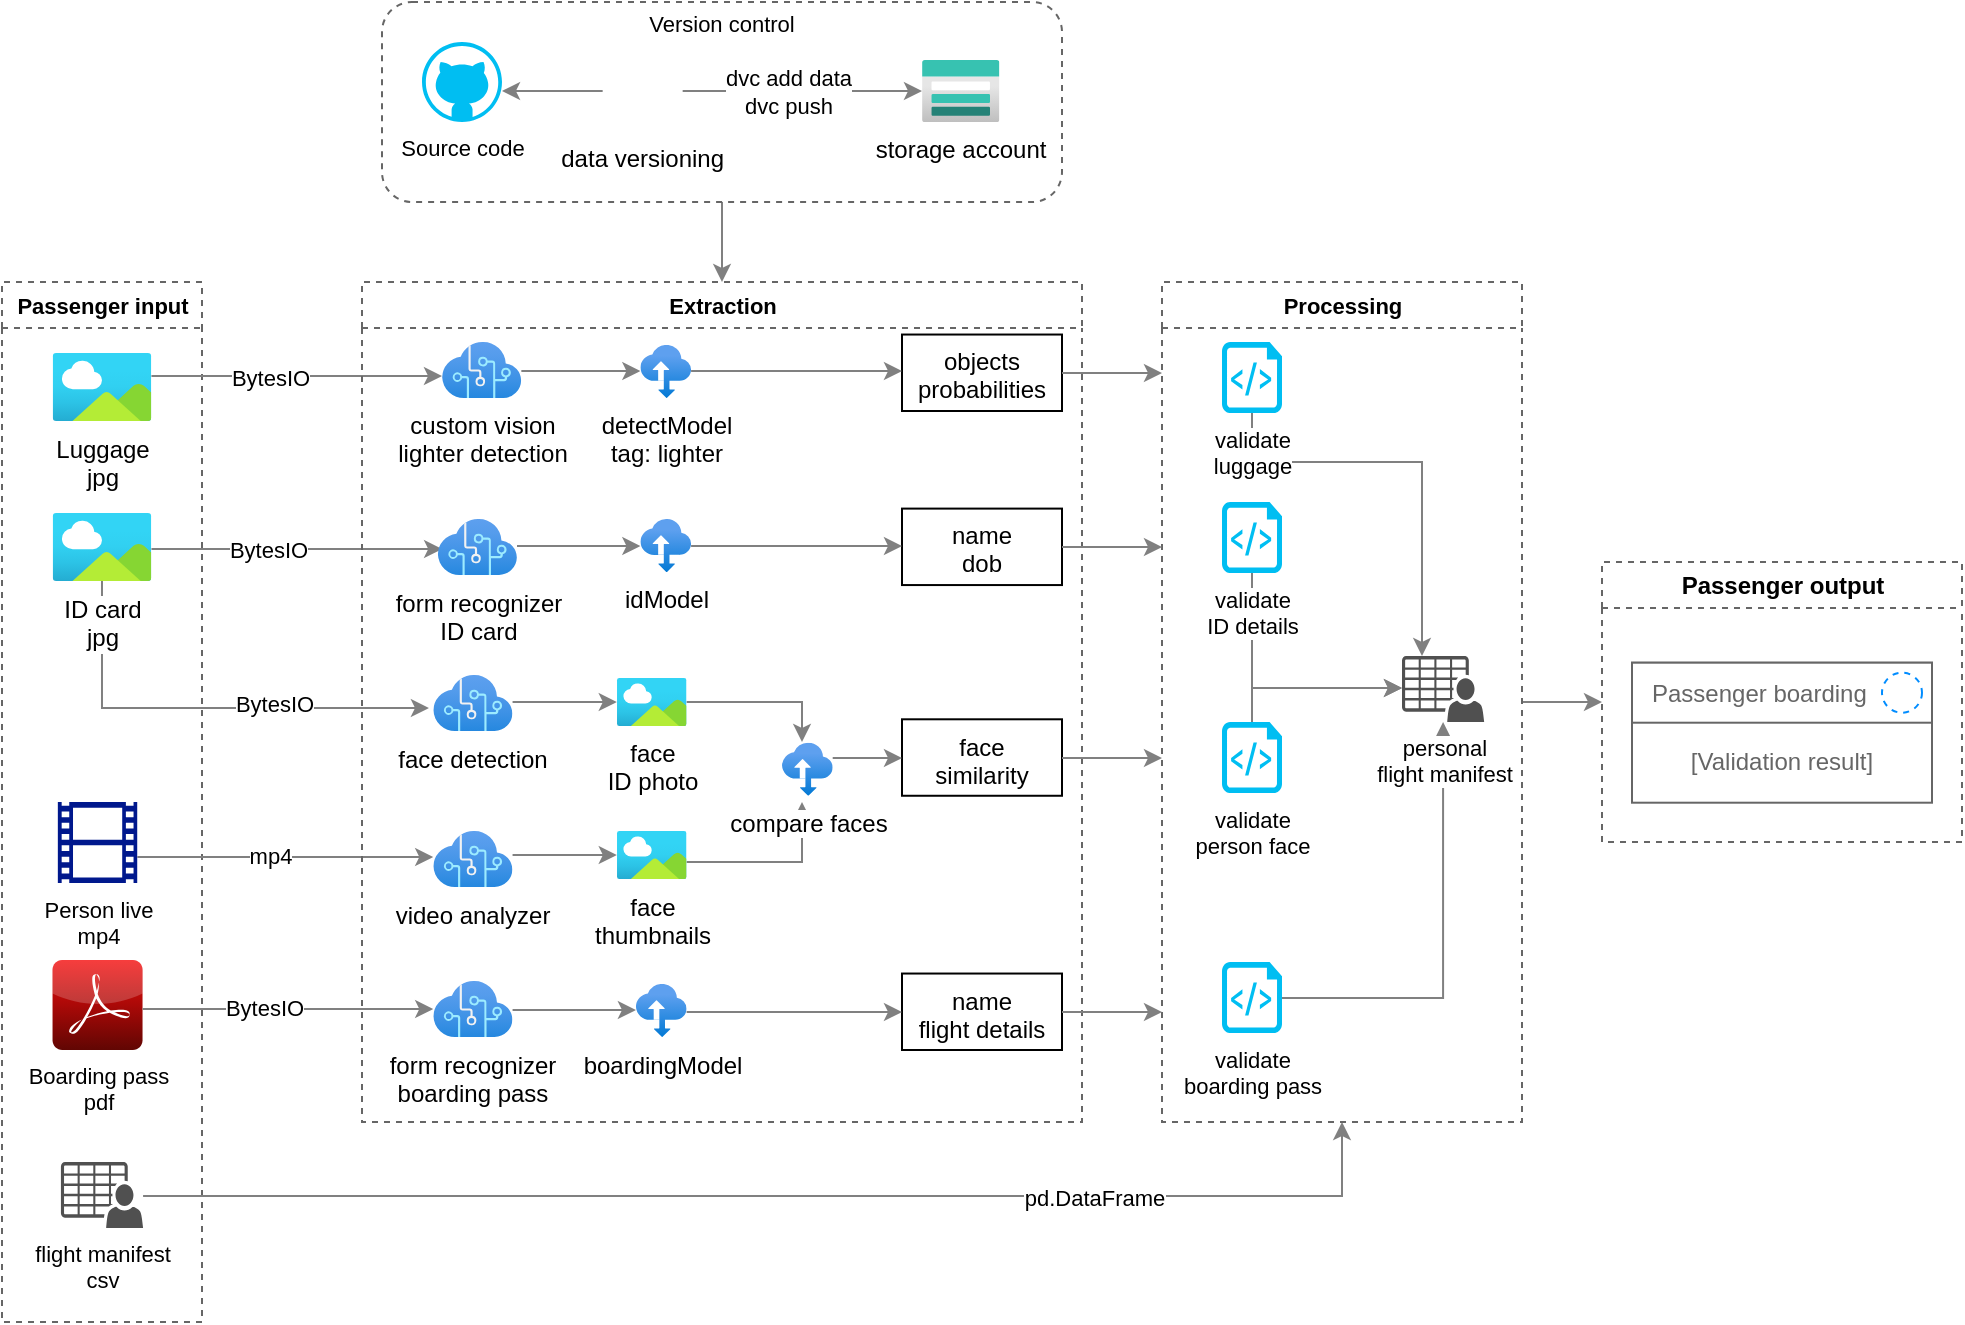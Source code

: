 <mxfile version="16.5.1" type="device"><diagram id="WI9T0HZ2pTsCkuznbFz-" name="Page-1"><mxGraphModel dx="1239" dy="828" grid="0" gridSize="10" guides="1" tooltips="1" connect="1" arrows="1" fold="1" page="1" pageScale="1" pageWidth="1169" pageHeight="827" math="0" shadow="0"><root><mxCell id="0"/><mxCell id="1" parent="0"/><mxCell id="Z3n-Z2J-Pgsgl2H3MpAP-73" style="edgeStyle=elbowEdgeStyle;shape=connector;rounded=0;orthogonalLoop=1;jettySize=auto;elbow=vertical;html=1;entryX=-0.054;entryY=0.591;entryDx=0;entryDy=0;entryPerimeter=0;labelBackgroundColor=default;fontFamily=Helvetica;fontSize=11;fontColor=default;endArrow=classic;strokeColor=#808080;" edge="1" parent="1" source="Z3n-Z2J-Pgsgl2H3MpAP-3" target="Z3n-Z2J-Pgsgl2H3MpAP-25"><mxGeometry relative="1" as="geometry"><Array as="points"><mxPoint x="180" y="393"/></Array></mxGeometry></mxCell><mxCell id="Z3n-Z2J-Pgsgl2H3MpAP-74" value="BytesIO" style="edgeLabel;html=1;align=center;verticalAlign=middle;resizable=0;points=[];fontSize=11;fontFamily=Helvetica;fontColor=default;" vertex="1" connectable="0" parent="Z3n-Z2J-Pgsgl2H3MpAP-73"><mxGeometry x="0.177" relative="1" as="geometry"><mxPoint x="16" y="-2" as="offset"/></mxGeometry></mxCell><mxCell id="Z3n-Z2J-Pgsgl2H3MpAP-16" value="Passenger input" style="swimlane;dashed=1;labelBackgroundColor=#FFFFFF;labelBorderColor=none;fontFamily=Helvetica;fontSize=11;fontColor=default;strokeColor=#666666;strokeWidth=1;fillColor=none;html=1;" vertex="1" parent="1"><mxGeometry x="20" y="180" width="100" height="520" as="geometry"><mxRectangle x="30" y="180" width="60" height="23" as="alternateBounds"/></mxGeometry></mxCell><mxCell id="Z3n-Z2J-Pgsgl2H3MpAP-9" value="Luggage&lt;br&gt;jpg" style="aspect=fixed;html=1;points=[];align=center;image;fontSize=12;image=img/lib/azure2/general/Image.svg;" vertex="1" parent="Z3n-Z2J-Pgsgl2H3MpAP-16"><mxGeometry x="25.27" y="35.5" width="49.45" height="34" as="geometry"/></mxCell><mxCell id="Z3n-Z2J-Pgsgl2H3MpAP-8" value="Boarding pass&lt;br&gt;pdf" style="dashed=0;outlineConnect=0;html=1;align=center;labelPosition=center;verticalLabelPosition=bottom;verticalAlign=top;shape=mxgraph.webicons.adobe_pdf;fillColor=#F40C0C;gradientColor=#610603;fontFamily=Helvetica;fontSize=11;fontColor=default;" vertex="1" parent="Z3n-Z2J-Pgsgl2H3MpAP-16"><mxGeometry x="25.27" y="339" width="45" height="45" as="geometry"/></mxCell><mxCell id="Z3n-Z2J-Pgsgl2H3MpAP-12" value="Person live&lt;br&gt;mp4" style="sketch=0;aspect=fixed;pointerEvents=1;shadow=0;dashed=0;html=1;strokeColor=none;labelPosition=center;verticalLabelPosition=bottom;verticalAlign=top;align=center;fillColor=#00188D;shape=mxgraph.mscae.general.video;fontFamily=Helvetica;fontSize=11;fontColor=default;" vertex="1" parent="Z3n-Z2J-Pgsgl2H3MpAP-16"><mxGeometry x="27.92" y="260" width="39.69" height="40.5" as="geometry"/></mxCell><mxCell id="Z3n-Z2J-Pgsgl2H3MpAP-3" value="&lt;span style=&quot;background-color: rgb(255 , 255 , 255)&quot;&gt;ID card&lt;br&gt;jpg&lt;/span&gt;" style="aspect=fixed;html=1;points=[];align=center;image;fontSize=12;image=img/lib/azure2/general/Image.svg;labelBorderColor=none;" vertex="1" parent="Z3n-Z2J-Pgsgl2H3MpAP-16"><mxGeometry x="25.27" y="115.5" width="49.45" height="34" as="geometry"/></mxCell><mxCell id="Z3n-Z2J-Pgsgl2H3MpAP-89" value="flight manifest&lt;br&gt;csv" style="sketch=0;pointerEvents=1;shadow=0;dashed=0;html=1;strokeColor=none;fillColor=#505050;labelPosition=center;verticalLabelPosition=bottom;verticalAlign=top;outlineConnect=0;align=center;shape=mxgraph.office.users.csv_file;labelBackgroundColor=#FFFFFF;labelBorderColor=none;fontFamily=Helvetica;fontSize=11;fontColor=default;" vertex="1" parent="Z3n-Z2J-Pgsgl2H3MpAP-16"><mxGeometry x="29.46" y="440" width="41.08" height="33" as="geometry"/></mxCell><mxCell id="Z3n-Z2J-Pgsgl2H3MpAP-45" style="edgeStyle=elbowEdgeStyle;shape=connector;rounded=0;orthogonalLoop=1;jettySize=auto;elbow=vertical;html=1;labelBackgroundColor=default;fontFamily=Helvetica;fontSize=11;fontColor=default;endArrow=classic;strokeColor=#808080;" edge="1" parent="1" source="Z3n-Z2J-Pgsgl2H3MpAP-9" target="Z3n-Z2J-Pgsgl2H3MpAP-21"><mxGeometry relative="1" as="geometry"/></mxCell><mxCell id="Z3n-Z2J-Pgsgl2H3MpAP-48" value="BytesIO" style="edgeLabel;html=1;align=center;verticalAlign=middle;resizable=0;points=[];fontSize=11;fontFamily=Helvetica;fontColor=default;" vertex="1" connectable="0" parent="Z3n-Z2J-Pgsgl2H3MpAP-45"><mxGeometry x="-0.178" y="-1" relative="1" as="geometry"><mxPoint as="offset"/></mxGeometry></mxCell><mxCell id="Z3n-Z2J-Pgsgl2H3MpAP-49" style="edgeStyle=elbowEdgeStyle;shape=connector;rounded=0;orthogonalLoop=1;jettySize=auto;elbow=vertical;html=1;entryX=0.056;entryY=0.539;entryDx=0;entryDy=0;entryPerimeter=0;labelBackgroundColor=default;fontFamily=Helvetica;fontSize=11;fontColor=default;endArrow=classic;strokeColor=#808080;" edge="1" parent="1" source="Z3n-Z2J-Pgsgl2H3MpAP-3" target="Z3n-Z2J-Pgsgl2H3MpAP-36"><mxGeometry relative="1" as="geometry"/></mxCell><mxCell id="Z3n-Z2J-Pgsgl2H3MpAP-50" value="BytesIO" style="edgeLabel;html=1;align=center;verticalAlign=middle;resizable=0;points=[];fontSize=11;fontFamily=Helvetica;fontColor=default;" vertex="1" connectable="0" parent="Z3n-Z2J-Pgsgl2H3MpAP-49"><mxGeometry x="-0.2" relative="1" as="geometry"><mxPoint as="offset"/></mxGeometry></mxCell><mxCell id="Z3n-Z2J-Pgsgl2H3MpAP-51" style="edgeStyle=elbowEdgeStyle;shape=connector;rounded=0;orthogonalLoop=1;jettySize=auto;elbow=vertical;html=1;labelBackgroundColor=default;fontFamily=Helvetica;fontSize=11;fontColor=default;endArrow=classic;strokeColor=#808080;" edge="1" parent="1" source="Z3n-Z2J-Pgsgl2H3MpAP-8" target="Z3n-Z2J-Pgsgl2H3MpAP-35"><mxGeometry relative="1" as="geometry"/></mxCell><mxCell id="Z3n-Z2J-Pgsgl2H3MpAP-52" value="BytesIO" style="edgeLabel;html=1;align=center;verticalAlign=middle;resizable=0;points=[];fontSize=11;fontFamily=Helvetica;fontColor=default;" vertex="1" connectable="0" parent="Z3n-Z2J-Pgsgl2H3MpAP-51"><mxGeometry x="-0.166" y="1" relative="1" as="geometry"><mxPoint as="offset"/></mxGeometry></mxCell><mxCell id="Z3n-Z2J-Pgsgl2H3MpAP-53" style="edgeStyle=elbowEdgeStyle;shape=connector;rounded=0;orthogonalLoop=1;jettySize=auto;elbow=vertical;html=1;labelBackgroundColor=default;fontFamily=Helvetica;fontSize=11;fontColor=default;endArrow=classic;strokeColor=#808080;" edge="1" parent="1" source="Z3n-Z2J-Pgsgl2H3MpAP-12" target="Z3n-Z2J-Pgsgl2H3MpAP-24"><mxGeometry relative="1" as="geometry"/></mxCell><mxCell id="Z3n-Z2J-Pgsgl2H3MpAP-58" value="mp4" style="edgeLabel;html=1;align=center;verticalAlign=middle;resizable=0;points=[];fontSize=11;fontFamily=Helvetica;fontColor=default;" vertex="1" connectable="0" parent="Z3n-Z2J-Pgsgl2H3MpAP-53"><mxGeometry x="0.121" y="4" relative="1" as="geometry"><mxPoint x="-17" y="3" as="offset"/></mxGeometry></mxCell><mxCell id="Z3n-Z2J-Pgsgl2H3MpAP-100" style="edgeStyle=elbowEdgeStyle;shape=connector;rounded=0;orthogonalLoop=1;jettySize=auto;elbow=vertical;html=1;entryX=0.5;entryY=0;entryDx=0;entryDy=0;labelBackgroundColor=default;fontFamily=Helvetica;fontSize=11;fontColor=default;endArrow=classic;startSize=23;strokeColor=#808080;" edge="1" parent="1" source="Z3n-Z2J-Pgsgl2H3MpAP-75" target="Z3n-Z2J-Pgsgl2H3MpAP-98"><mxGeometry relative="1" as="geometry"/></mxCell><mxCell id="Z3n-Z2J-Pgsgl2H3MpAP-102" value="" style="group" vertex="1" connectable="0" parent="1"><mxGeometry x="210" y="40" width="340" height="100" as="geometry"/></mxCell><mxCell id="Z3n-Z2J-Pgsgl2H3MpAP-17" value="data versioning" style="shape=image;verticalLabelPosition=bottom;labelBackgroundColor=default;verticalAlign=top;aspect=fixed;imageAspect=0;image=https://icons-for-free.com/iconfiles/png/512/vscode+icons+type+dvc-1324451283933302923.png;" vertex="1" parent="Z3n-Z2J-Pgsgl2H3MpAP-102"><mxGeometry x="110.33" y="24.5" width="40" height="40" as="geometry"/></mxCell><mxCell id="Z3n-Z2J-Pgsgl2H3MpAP-18" value="storage account" style="aspect=fixed;html=1;points=[];align=center;image;fontSize=12;image=img/lib/azure2/storage/Storage_Accounts.svg;fontFamily=Helvetica;fontColor=default;" vertex="1" parent="Z3n-Z2J-Pgsgl2H3MpAP-102"><mxGeometry x="270" y="29" width="38.75" height="31" as="geometry"/></mxCell><mxCell id="Z3n-Z2J-Pgsgl2H3MpAP-20" style="edgeStyle=elbowEdgeStyle;shape=connector;rounded=0;orthogonalLoop=1;jettySize=auto;elbow=vertical;html=1;labelBackgroundColor=default;fontFamily=Helvetica;fontSize=11;fontColor=default;endArrow=classic;strokeColor=#808080;" edge="1" parent="Z3n-Z2J-Pgsgl2H3MpAP-102" source="Z3n-Z2J-Pgsgl2H3MpAP-17" target="Z3n-Z2J-Pgsgl2H3MpAP-18"><mxGeometry relative="1" as="geometry"/></mxCell><mxCell id="Z3n-Z2J-Pgsgl2H3MpAP-39" value="dvc add data&lt;br&gt;dvc push" style="edgeLabel;html=1;align=center;verticalAlign=middle;resizable=0;points=[];fontSize=11;fontFamily=Helvetica;fontColor=default;" vertex="1" connectable="0" parent="Z3n-Z2J-Pgsgl2H3MpAP-20"><mxGeometry x="-0.12" relative="1" as="geometry"><mxPoint as="offset"/></mxGeometry></mxCell><mxCell id="Z3n-Z2J-Pgsgl2H3MpAP-43" style="edgeStyle=elbowEdgeStyle;shape=connector;rounded=0;orthogonalLoop=1;jettySize=auto;elbow=vertical;html=1;labelBackgroundColor=default;fontFamily=Helvetica;fontSize=11;fontColor=default;endArrow=classic;strokeColor=#808080;" edge="1" parent="Z3n-Z2J-Pgsgl2H3MpAP-102" source="Z3n-Z2J-Pgsgl2H3MpAP-17" target="Z3n-Z2J-Pgsgl2H3MpAP-40"><mxGeometry relative="1" as="geometry"><Array as="points"><mxPoint x="130" y="40"/></Array></mxGeometry></mxCell><mxCell id="Z3n-Z2J-Pgsgl2H3MpAP-40" value="Source code" style="verticalLabelPosition=bottom;html=1;verticalAlign=top;align=center;strokeColor=none;fillColor=#00BEF2;shape=mxgraph.azure.github_code;pointerEvents=1;fontFamily=Helvetica;fontSize=11;fontColor=default;labelBackgroundColor=default;" vertex="1" parent="Z3n-Z2J-Pgsgl2H3MpAP-102"><mxGeometry x="20" y="20" width="40" height="40" as="geometry"/></mxCell><mxCell id="Z3n-Z2J-Pgsgl2H3MpAP-75" value="Version control" style="rounded=1;whiteSpace=wrap;html=1;labelBackgroundColor=#FFFFFF;labelBorderColor=none;fontFamily=Helvetica;fontSize=11;fontColor=default;strokeColor=#666666;fillColor=none;strokeWidth=1;dashed=1;verticalAlign=top;spacing=0;spacingTop=0;" vertex="1" parent="Z3n-Z2J-Pgsgl2H3MpAP-102"><mxGeometry width="340" height="100" as="geometry"/></mxCell><mxCell id="Z3n-Z2J-Pgsgl2H3MpAP-104" value="" style="group" vertex="1" connectable="0" parent="1"><mxGeometry x="200" y="180" width="360" height="420" as="geometry"/></mxCell><mxCell id="Z3n-Z2J-Pgsgl2H3MpAP-98" value="Extraction" style="swimlane;dashed=1;labelBackgroundColor=#FFFFFF;labelBorderColor=none;fontFamily=Helvetica;fontSize=11;fontColor=default;startSize=23;strokeColor=#666666;strokeWidth=1;fillColor=none;html=1;container=0;" vertex="1" parent="Z3n-Z2J-Pgsgl2H3MpAP-104"><mxGeometry width="360" height="420" as="geometry"><mxRectangle x="180" y="180" width="130" height="23" as="alternateBounds"/></mxGeometry></mxCell><mxCell id="Z3n-Z2J-Pgsgl2H3MpAP-91" value="" style="group;collapsible=0;" vertex="1" connectable="0" parent="Z3n-Z2J-Pgsgl2H3MpAP-104"><mxGeometry width="270" height="420" as="geometry"><mxRectangle x="200" y="180" width="50" height="44" as="alternateBounds"/></mxGeometry></mxCell><mxCell id="Z3n-Z2J-Pgsgl2H3MpAP-21" value="custom vision&lt;br&gt;lighter detection" style="aspect=fixed;html=1;points=[];align=center;image;fontSize=12;image=img/lib/azure2/ai_machine_learning/Cognitive_Services.svg;fontFamily=Helvetica;fontColor=default;" vertex="1" parent="Z3n-Z2J-Pgsgl2H3MpAP-91"><mxGeometry x="40" y="30" width="39.67" height="28" as="geometry"/></mxCell><mxCell id="Z3n-Z2J-Pgsgl2H3MpAP-24" value="video analyzer" style="aspect=fixed;html=1;points=[];align=center;image;fontSize=12;image=img/lib/azure2/ai_machine_learning/Cognitive_Services.svg;fontFamily=Helvetica;fontColor=default;" vertex="1" parent="Z3n-Z2J-Pgsgl2H3MpAP-91"><mxGeometry x="35.61" y="274.5" width="39.67" height="28" as="geometry"/></mxCell><mxCell id="Z3n-Z2J-Pgsgl2H3MpAP-25" value="face detection" style="aspect=fixed;html=1;points=[];align=center;image;fontSize=12;image=img/lib/azure2/ai_machine_learning/Cognitive_Services.svg;fontFamily=Helvetica;fontColor=default;" vertex="1" parent="Z3n-Z2J-Pgsgl2H3MpAP-91"><mxGeometry x="35.61" y="196.5" width="39.67" height="28" as="geometry"/></mxCell><mxCell id="Z3n-Z2J-Pgsgl2H3MpAP-35" value="form recognizer&lt;br&gt;boarding pass" style="aspect=fixed;html=1;points=[];align=center;image;fontSize=12;image=img/lib/azure2/ai_machine_learning/Cognitive_Services.svg;fontFamily=Helvetica;fontColor=default;" vertex="1" parent="Z3n-Z2J-Pgsgl2H3MpAP-91"><mxGeometry x="35.61" y="349.5" width="39.67" height="28" as="geometry"/></mxCell><mxCell id="Z3n-Z2J-Pgsgl2H3MpAP-36" value="form recognizer&lt;br&gt;ID card" style="aspect=fixed;html=1;points=[];align=center;image;fontSize=12;image=img/lib/azure2/ai_machine_learning/Cognitive_Services.svg;fontFamily=Helvetica;fontColor=default;" vertex="1" parent="Z3n-Z2J-Pgsgl2H3MpAP-91"><mxGeometry x="37.84" y="118.5" width="39.67" height="28" as="geometry"/></mxCell><mxCell id="Z3n-Z2J-Pgsgl2H3MpAP-87" style="edgeStyle=elbowEdgeStyle;shape=connector;rounded=0;orthogonalLoop=1;jettySize=auto;elbow=vertical;html=1;labelBackgroundColor=default;fontFamily=Helvetica;fontSize=11;fontColor=default;endArrow=classic;strokeColor=#808080;" edge="1" parent="Z3n-Z2J-Pgsgl2H3MpAP-91" source="Z3n-Z2J-Pgsgl2H3MpAP-55"><mxGeometry relative="1" as="geometry"><mxPoint x="220" y="260.0" as="targetPoint"/><Array as="points"><mxPoint x="210" y="290"/></Array></mxGeometry></mxCell><mxCell id="Z3n-Z2J-Pgsgl2H3MpAP-55" value="face&lt;br&gt;thumbnails" style="aspect=fixed;html=1;points=[];align=center;image;fontSize=12;image=img/lib/azure2/general/Image.svg;" vertex="1" parent="Z3n-Z2J-Pgsgl2H3MpAP-91"><mxGeometry x="127.4" y="274.5" width="34.91" height="24" as="geometry"/></mxCell><mxCell id="Z3n-Z2J-Pgsgl2H3MpAP-56" style="edgeStyle=elbowEdgeStyle;shape=connector;rounded=0;orthogonalLoop=1;jettySize=auto;elbow=vertical;html=1;labelBackgroundColor=default;fontFamily=Helvetica;fontSize=11;fontColor=default;endArrow=classic;strokeColor=#808080;" edge="1" parent="Z3n-Z2J-Pgsgl2H3MpAP-91" source="Z3n-Z2J-Pgsgl2H3MpAP-24" target="Z3n-Z2J-Pgsgl2H3MpAP-55"><mxGeometry relative="1" as="geometry"/></mxCell><mxCell id="Z3n-Z2J-Pgsgl2H3MpAP-57" value="detectModel&lt;br&gt;tag: lighter" style="aspect=fixed;html=1;points=[];align=center;image;fontSize=12;image=img/lib/azure2/storage/Import_Export_Jobs.svg;labelBackgroundColor=default;fontFamily=Helvetica;fontColor=default;" vertex="1" parent="Z3n-Z2J-Pgsgl2H3MpAP-91"><mxGeometry x="139.19" y="31.47" width="25.35" height="26.53" as="geometry"/></mxCell><mxCell id="Z3n-Z2J-Pgsgl2H3MpAP-62" style="edgeStyle=elbowEdgeStyle;shape=connector;rounded=0;orthogonalLoop=1;jettySize=auto;elbow=vertical;html=1;labelBackgroundColor=default;fontFamily=Helvetica;fontSize=11;fontColor=default;endArrow=classic;strokeColor=#808080;" edge="1" parent="Z3n-Z2J-Pgsgl2H3MpAP-91" source="Z3n-Z2J-Pgsgl2H3MpAP-21" target="Z3n-Z2J-Pgsgl2H3MpAP-57"><mxGeometry relative="1" as="geometry"/></mxCell><mxCell id="Z3n-Z2J-Pgsgl2H3MpAP-59" value="idModel" style="aspect=fixed;html=1;points=[];align=center;image;fontSize=12;image=img/lib/azure2/storage/Import_Export_Jobs.svg;labelBackgroundColor=default;fontFamily=Helvetica;fontColor=default;" vertex="1" parent="Z3n-Z2J-Pgsgl2H3MpAP-91"><mxGeometry x="139.19" y="118.5" width="25.35" height="26.53" as="geometry"/></mxCell><mxCell id="Z3n-Z2J-Pgsgl2H3MpAP-61" style="edgeStyle=elbowEdgeStyle;shape=connector;rounded=0;orthogonalLoop=1;jettySize=auto;elbow=vertical;html=1;labelBackgroundColor=default;fontFamily=Helvetica;fontSize=11;fontColor=default;endArrow=classic;strokeColor=#808080;" edge="1" parent="Z3n-Z2J-Pgsgl2H3MpAP-91" source="Z3n-Z2J-Pgsgl2H3MpAP-36" target="Z3n-Z2J-Pgsgl2H3MpAP-59"><mxGeometry relative="1" as="geometry"/></mxCell><mxCell id="Z3n-Z2J-Pgsgl2H3MpAP-60" value="boardingModel" style="aspect=fixed;html=1;points=[];align=center;image;fontSize=12;image=img/lib/azure2/storage/Import_Export_Jobs.svg;labelBackgroundColor=default;fontFamily=Helvetica;fontColor=default;" vertex="1" parent="Z3n-Z2J-Pgsgl2H3MpAP-91"><mxGeometry x="136.96" y="350.97" width="25.35" height="26.53" as="geometry"/></mxCell><mxCell id="Z3n-Z2J-Pgsgl2H3MpAP-63" value="" style="edgeStyle=elbowEdgeStyle;shape=connector;rounded=0;orthogonalLoop=1;jettySize=auto;elbow=vertical;html=1;labelBackgroundColor=default;fontFamily=Helvetica;fontSize=11;fontColor=default;endArrow=classic;strokeColor=#808080;" edge="1" parent="Z3n-Z2J-Pgsgl2H3MpAP-91" source="Z3n-Z2J-Pgsgl2H3MpAP-35" target="Z3n-Z2J-Pgsgl2H3MpAP-60"><mxGeometry relative="1" as="geometry"/></mxCell><mxCell id="Z3n-Z2J-Pgsgl2H3MpAP-86" style="edgeStyle=elbowEdgeStyle;shape=connector;rounded=0;orthogonalLoop=1;jettySize=auto;elbow=vertical;html=1;labelBackgroundColor=default;fontFamily=Helvetica;fontSize=11;fontColor=default;endArrow=classic;strokeColor=#808080;" edge="1" parent="Z3n-Z2J-Pgsgl2H3MpAP-91" source="Z3n-Z2J-Pgsgl2H3MpAP-76"><mxGeometry relative="1" as="geometry"><mxPoint x="220" y="230" as="targetPoint"/><Array as="points"><mxPoint x="210" y="210"/></Array></mxGeometry></mxCell><mxCell id="Z3n-Z2J-Pgsgl2H3MpAP-76" value="face&lt;br&gt;ID photo" style="aspect=fixed;html=1;points=[];align=center;image;fontSize=12;image=img/lib/azure2/general/Image.svg;" vertex="1" parent="Z3n-Z2J-Pgsgl2H3MpAP-91"><mxGeometry x="127.4" y="198" width="34.91" height="24" as="geometry"/></mxCell><mxCell id="Z3n-Z2J-Pgsgl2H3MpAP-77" style="edgeStyle=elbowEdgeStyle;shape=connector;rounded=0;orthogonalLoop=1;jettySize=auto;elbow=vertical;html=1;labelBackgroundColor=default;fontFamily=Helvetica;fontSize=11;fontColor=default;endArrow=classic;strokeColor=#808080;" edge="1" parent="Z3n-Z2J-Pgsgl2H3MpAP-91" source="Z3n-Z2J-Pgsgl2H3MpAP-25" target="Z3n-Z2J-Pgsgl2H3MpAP-76"><mxGeometry relative="1" as="geometry"/></mxCell><mxCell id="Z3n-Z2J-Pgsgl2H3MpAP-78" value="compare faces" style="aspect=fixed;html=1;points=[];align=center;image;fontSize=12;image=img/lib/azure2/storage/Import_Export_Jobs.svg;labelBackgroundColor=default;fontFamily=Helvetica;fontColor=default;" vertex="1" parent="Z3n-Z2J-Pgsgl2H3MpAP-91"><mxGeometry x="210.0" y="230.35" width="25.35" height="26.53" as="geometry"/></mxCell><mxCell id="Z3n-Z2J-Pgsgl2H3MpAP-67" value="name&lt;br&gt;flight details" style="whiteSpace=wrap;html=1;verticalAlign=top;labelBackgroundColor=default;" vertex="1" parent="Z3n-Z2J-Pgsgl2H3MpAP-104"><mxGeometry x="270" y="345.77" width="80" height="38.23" as="geometry"/></mxCell><mxCell id="Z3n-Z2J-Pgsgl2H3MpAP-81" value="face&lt;br&gt;similarity" style="whiteSpace=wrap;html=1;verticalAlign=top;labelBackgroundColor=default;" vertex="1" parent="Z3n-Z2J-Pgsgl2H3MpAP-104"><mxGeometry x="270" y="218.65" width="80" height="38.23" as="geometry"/></mxCell><mxCell id="Z3n-Z2J-Pgsgl2H3MpAP-65" value="name&lt;br&gt;dob" style="whiteSpace=wrap;html=1;verticalAlign=top;labelBackgroundColor=default;" vertex="1" parent="Z3n-Z2J-Pgsgl2H3MpAP-104"><mxGeometry x="270" y="113.3" width="80" height="38.23" as="geometry"/></mxCell><mxCell id="Z3n-Z2J-Pgsgl2H3MpAP-70" value="objects&lt;br&gt;probabilities" style="whiteSpace=wrap;html=1;verticalAlign=top;labelBackgroundColor=default;" vertex="1" parent="Z3n-Z2J-Pgsgl2H3MpAP-104"><mxGeometry x="270" y="26.27" width="80" height="38.23" as="geometry"/></mxCell><mxCell id="Z3n-Z2J-Pgsgl2H3MpAP-68" style="edgeStyle=elbowEdgeStyle;shape=connector;rounded=0;orthogonalLoop=1;jettySize=auto;elbow=vertical;html=1;entryX=0;entryY=0.5;entryDx=0;entryDy=0;labelBackgroundColor=default;fontFamily=Helvetica;fontSize=11;fontColor=default;endArrow=classic;strokeColor=#808080;" edge="1" parent="Z3n-Z2J-Pgsgl2H3MpAP-104" source="Z3n-Z2J-Pgsgl2H3MpAP-60" target="Z3n-Z2J-Pgsgl2H3MpAP-67"><mxGeometry relative="1" as="geometry"/></mxCell><mxCell id="Z3n-Z2J-Pgsgl2H3MpAP-88" style="edgeStyle=elbowEdgeStyle;shape=connector;rounded=0;orthogonalLoop=1;jettySize=auto;elbow=vertical;html=1;entryX=0;entryY=0.5;entryDx=0;entryDy=0;labelBackgroundColor=default;fontFamily=Helvetica;fontSize=11;fontColor=default;endArrow=classic;strokeColor=#808080;" edge="1" parent="Z3n-Z2J-Pgsgl2H3MpAP-104" source="Z3n-Z2J-Pgsgl2H3MpAP-78" target="Z3n-Z2J-Pgsgl2H3MpAP-81"><mxGeometry relative="1" as="geometry"/></mxCell><mxCell id="Z3n-Z2J-Pgsgl2H3MpAP-66" value="" style="edgeStyle=elbowEdgeStyle;shape=connector;rounded=0;orthogonalLoop=1;jettySize=auto;elbow=vertical;html=1;labelBackgroundColor=default;fontFamily=Helvetica;fontSize=11;fontColor=default;endArrow=classic;strokeColor=#808080;" edge="1" parent="Z3n-Z2J-Pgsgl2H3MpAP-104" source="Z3n-Z2J-Pgsgl2H3MpAP-59" target="Z3n-Z2J-Pgsgl2H3MpAP-65"><mxGeometry relative="1" as="geometry"/></mxCell><mxCell id="Z3n-Z2J-Pgsgl2H3MpAP-71" style="edgeStyle=elbowEdgeStyle;shape=connector;rounded=0;orthogonalLoop=1;jettySize=auto;elbow=vertical;html=1;labelBackgroundColor=default;fontFamily=Helvetica;fontSize=11;fontColor=default;endArrow=classic;strokeColor=#808080;" edge="1" parent="Z3n-Z2J-Pgsgl2H3MpAP-104" source="Z3n-Z2J-Pgsgl2H3MpAP-57" target="Z3n-Z2J-Pgsgl2H3MpAP-70"><mxGeometry relative="1" as="geometry"/></mxCell><mxCell id="Z3n-Z2J-Pgsgl2H3MpAP-109" style="edgeStyle=elbowEdgeStyle;shape=connector;rounded=0;orthogonalLoop=1;jettySize=auto;elbow=vertical;html=1;labelBackgroundColor=default;fontFamily=Helvetica;fontSize=11;fontColor=#000000;endArrow=classic;startSize=23;strokeColor=#808080;" edge="1" parent="1" source="Z3n-Z2J-Pgsgl2H3MpAP-89" target="Z3n-Z2J-Pgsgl2H3MpAP-110"><mxGeometry relative="1" as="geometry"><Array as="points"><mxPoint x="400" y="637"/></Array></mxGeometry></mxCell><mxCell id="Z3n-Z2J-Pgsgl2H3MpAP-118" value="pd.DataFrame" style="edgeLabel;html=1;align=center;verticalAlign=middle;resizable=0;points=[];fontSize=11;fontFamily=Helvetica;fontColor=#000000;" vertex="1" connectable="0" parent="Z3n-Z2J-Pgsgl2H3MpAP-109"><mxGeometry x="0.492" y="-1" relative="1" as="geometry"><mxPoint as="offset"/></mxGeometry></mxCell><mxCell id="Z3n-Z2J-Pgsgl2H3MpAP-148" style="edgeStyle=elbowEdgeStyle;shape=connector;rounded=0;orthogonalLoop=1;jettySize=auto;elbow=vertical;html=1;labelBackgroundColor=default;fontFamily=Helvetica;fontSize=12;fontColor=#000000;endArrow=classic;startSize=23;strokeColor=#808080;" edge="1" parent="1" source="Z3n-Z2J-Pgsgl2H3MpAP-110" target="Z3n-Z2J-Pgsgl2H3MpAP-147"><mxGeometry relative="1" as="geometry"/></mxCell><mxCell id="Z3n-Z2J-Pgsgl2H3MpAP-110" value="Processing" style="swimlane;dashed=1;labelBackgroundColor=#FFFFFF;labelBorderColor=none;fontFamily=Helvetica;fontSize=11;fontColor=#000000;startSize=23;strokeColor=#666666;strokeWidth=1;fillColor=none;html=1;" vertex="1" parent="1"><mxGeometry x="600" y="180" width="180" height="420" as="geometry"/></mxCell><mxCell id="Z3n-Z2J-Pgsgl2H3MpAP-153" style="edgeStyle=elbowEdgeStyle;shape=connector;rounded=0;orthogonalLoop=1;jettySize=auto;elbow=vertical;html=1;labelBackgroundColor=default;fontFamily=Helvetica;fontSize=12;fontColor=#000000;endArrow=classic;startSize=23;strokeColor=#808080;" edge="1" parent="Z3n-Z2J-Pgsgl2H3MpAP-110" source="Z3n-Z2J-Pgsgl2H3MpAP-135" target="Z3n-Z2J-Pgsgl2H3MpAP-150"><mxGeometry relative="1" as="geometry"><Array as="points"><mxPoint x="110" y="203"/></Array></mxGeometry></mxCell><mxCell id="Z3n-Z2J-Pgsgl2H3MpAP-135" value="validate&lt;br&gt;person face" style="verticalLabelPosition=bottom;html=1;verticalAlign=top;align=center;strokeColor=none;fillColor=#00BEF2;shape=mxgraph.azure.script_file;pointerEvents=1;dashed=1;labelBackgroundColor=#FFFFFF;labelBorderColor=none;fontFamily=Helvetica;fontSize=11;fontColor=#000000;startSize=23;" vertex="1" parent="Z3n-Z2J-Pgsgl2H3MpAP-110"><mxGeometry x="30" y="220" width="30" height="35.5" as="geometry"/></mxCell><mxCell id="Z3n-Z2J-Pgsgl2H3MpAP-151" style="edgeStyle=elbowEdgeStyle;shape=connector;rounded=0;orthogonalLoop=1;jettySize=auto;elbow=vertical;html=1;labelBackgroundColor=default;fontFamily=Helvetica;fontSize=12;fontColor=#000000;endArrow=classic;startSize=23;strokeColor=#808080;" edge="1" parent="Z3n-Z2J-Pgsgl2H3MpAP-110" source="Z3n-Z2J-Pgsgl2H3MpAP-136" target="Z3n-Z2J-Pgsgl2H3MpAP-150"><mxGeometry relative="1" as="geometry"><Array as="points"><mxPoint x="110" y="203"/></Array></mxGeometry></mxCell><mxCell id="Z3n-Z2J-Pgsgl2H3MpAP-136" value="validate&lt;br&gt;ID details" style="verticalLabelPosition=bottom;html=1;verticalAlign=top;align=center;strokeColor=none;fillColor=#00BEF2;shape=mxgraph.azure.script_file;pointerEvents=1;dashed=1;labelBackgroundColor=#FFFFFF;labelBorderColor=none;fontFamily=Helvetica;fontSize=11;fontColor=#000000;startSize=23;" vertex="1" parent="Z3n-Z2J-Pgsgl2H3MpAP-110"><mxGeometry x="30" y="110" width="30" height="35.5" as="geometry"/></mxCell><mxCell id="Z3n-Z2J-Pgsgl2H3MpAP-152" style="edgeStyle=elbowEdgeStyle;shape=connector;rounded=0;orthogonalLoop=1;jettySize=auto;elbow=vertical;html=1;labelBackgroundColor=default;fontFamily=Helvetica;fontSize=12;fontColor=#000000;endArrow=classic;startSize=23;strokeColor=#808080;" edge="1" parent="Z3n-Z2J-Pgsgl2H3MpAP-110" source="Z3n-Z2J-Pgsgl2H3MpAP-138" target="Z3n-Z2J-Pgsgl2H3MpAP-150"><mxGeometry relative="1" as="geometry"><Array as="points"><mxPoint x="130" y="90"/><mxPoint x="120" y="48"/></Array></mxGeometry></mxCell><mxCell id="Z3n-Z2J-Pgsgl2H3MpAP-138" value="validate&lt;br&gt;luggage" style="verticalLabelPosition=bottom;html=1;verticalAlign=top;align=center;strokeColor=none;fillColor=#00BEF2;shape=mxgraph.azure.script_file;pointerEvents=1;dashed=1;labelBackgroundColor=#FFFFFF;labelBorderColor=none;fontFamily=Helvetica;fontSize=11;fontColor=#000000;startSize=23;" vertex="1" parent="Z3n-Z2J-Pgsgl2H3MpAP-110"><mxGeometry x="30" y="30" width="30" height="35.5" as="geometry"/></mxCell><mxCell id="Z3n-Z2J-Pgsgl2H3MpAP-154" style="edgeStyle=elbowEdgeStyle;shape=connector;rounded=0;orthogonalLoop=1;jettySize=auto;elbow=vertical;html=1;labelBackgroundColor=default;fontFamily=Helvetica;fontSize=12;fontColor=#000000;endArrow=classic;startSize=23;strokeColor=#808080;" edge="1" parent="Z3n-Z2J-Pgsgl2H3MpAP-110" source="Z3n-Z2J-Pgsgl2H3MpAP-140" target="Z3n-Z2J-Pgsgl2H3MpAP-150"><mxGeometry relative="1" as="geometry"><Array as="points"><mxPoint x="110" y="358"/></Array></mxGeometry></mxCell><mxCell id="Z3n-Z2J-Pgsgl2H3MpAP-140" value="validate&lt;br&gt;boarding pass" style="verticalLabelPosition=bottom;html=1;verticalAlign=top;align=center;strokeColor=none;fillColor=#00BEF2;shape=mxgraph.azure.script_file;pointerEvents=1;dashed=1;labelBackgroundColor=#FFFFFF;labelBorderColor=none;fontFamily=Helvetica;fontSize=11;fontColor=#000000;startSize=23;" vertex="1" parent="Z3n-Z2J-Pgsgl2H3MpAP-110"><mxGeometry x="30" y="340" width="30" height="35.5" as="geometry"/></mxCell><mxCell id="Z3n-Z2J-Pgsgl2H3MpAP-150" value="personal &lt;br&gt;flight manifest" style="sketch=0;pointerEvents=1;shadow=0;dashed=0;html=1;strokeColor=none;fillColor=#505050;labelPosition=center;verticalLabelPosition=bottom;verticalAlign=top;outlineConnect=0;align=center;shape=mxgraph.office.users.csv_file;labelBackgroundColor=#FFFFFF;labelBorderColor=none;fontFamily=Helvetica;fontSize=11;fontColor=default;" vertex="1" parent="Z3n-Z2J-Pgsgl2H3MpAP-110"><mxGeometry x="120.0" y="187" width="41.08" height="33" as="geometry"/></mxCell><mxCell id="Z3n-Z2J-Pgsgl2H3MpAP-113" style="edgeStyle=elbowEdgeStyle;shape=connector;rounded=0;orthogonalLoop=1;jettySize=auto;elbow=vertical;html=1;labelBackgroundColor=default;fontFamily=Helvetica;fontSize=11;fontColor=#000000;endArrow=classic;startSize=23;strokeColor=#808080;" edge="1" parent="1" source="Z3n-Z2J-Pgsgl2H3MpAP-70" target="Z3n-Z2J-Pgsgl2H3MpAP-110"><mxGeometry relative="1" as="geometry"/></mxCell><mxCell id="Z3n-Z2J-Pgsgl2H3MpAP-115" style="edgeStyle=elbowEdgeStyle;shape=connector;rounded=0;orthogonalLoop=1;jettySize=auto;elbow=vertical;html=1;labelBackgroundColor=default;fontFamily=Helvetica;fontSize=11;fontColor=#000000;endArrow=classic;startSize=23;strokeColor=#808080;" edge="1" parent="1" source="Z3n-Z2J-Pgsgl2H3MpAP-65" target="Z3n-Z2J-Pgsgl2H3MpAP-110"><mxGeometry relative="1" as="geometry"/></mxCell><mxCell id="Z3n-Z2J-Pgsgl2H3MpAP-116" style="edgeStyle=elbowEdgeStyle;shape=connector;rounded=0;orthogonalLoop=1;jettySize=auto;elbow=vertical;html=1;labelBackgroundColor=default;fontFamily=Helvetica;fontSize=11;fontColor=#000000;endArrow=classic;startSize=23;strokeColor=#808080;" edge="1" parent="1" source="Z3n-Z2J-Pgsgl2H3MpAP-81" target="Z3n-Z2J-Pgsgl2H3MpAP-110"><mxGeometry relative="1" as="geometry"/></mxCell><mxCell id="Z3n-Z2J-Pgsgl2H3MpAP-117" style="edgeStyle=elbowEdgeStyle;shape=connector;rounded=0;orthogonalLoop=1;jettySize=auto;elbow=vertical;html=1;labelBackgroundColor=default;fontFamily=Helvetica;fontSize=11;fontColor=#000000;endArrow=classic;startSize=23;strokeColor=#808080;" edge="1" parent="1" source="Z3n-Z2J-Pgsgl2H3MpAP-67" target="Z3n-Z2J-Pgsgl2H3MpAP-110"><mxGeometry relative="1" as="geometry"/></mxCell><mxCell id="Z3n-Z2J-Pgsgl2H3MpAP-147" value="Passenger output" style="swimlane;dashed=1;labelBackgroundColor=#FFFFFF;labelBorderColor=none;fontFamily=Helvetica;fontSize=12;fontColor=#000000;startSize=23;strokeColor=#666666;strokeWidth=1;fillColor=none;html=1;" vertex="1" parent="1"><mxGeometry x="820" y="320" width="180" height="140" as="geometry"/></mxCell><mxCell id="Z3n-Z2J-Pgsgl2H3MpAP-121" value="&lt;font style=&quot;font-size: 12px&quot;&gt;[Validation result]&lt;/font&gt;" style="strokeWidth=1;shadow=0;dashed=0;align=center;html=1;shape=mxgraph.mockup.containers.rrect;rSize=0;strokeColor=#666666;fontColor=#666666;fontSize=17;verticalAlign=top;whiteSpace=wrap;fillColor=#ffffff;spacingTop=32;labelBackgroundColor=#FFFFFF;labelBorderColor=none;fontFamily=Helvetica;startSize=23;" vertex="1" parent="Z3n-Z2J-Pgsgl2H3MpAP-147"><mxGeometry x="15" y="50.35" width="150" height="70" as="geometry"/></mxCell><mxCell id="Z3n-Z2J-Pgsgl2H3MpAP-122" value="&lt;font style=&quot;font-size: 12px&quot;&gt;Passenger boarding&lt;/font&gt;" style="strokeWidth=1;shadow=0;dashed=0;align=center;html=1;shape=mxgraph.mockup.containers.rrect;rSize=0;fontSize=17;fontColor=#666666;strokeColor=#666666;align=left;spacingLeft=8;fillColor=#ffffff;resizeWidth=1;labelBackgroundColor=#FFFFFF;labelBorderColor=none;fontFamily=Helvetica;startSize=23;" vertex="1" parent="Z3n-Z2J-Pgsgl2H3MpAP-121"><mxGeometry width="150" height="30" relative="1" as="geometry"/></mxCell><mxCell id="Z3n-Z2J-Pgsgl2H3MpAP-123" value="" style="shape=ellipse;strokeColor=#008cff;resizable=0;fillColor=none;html=1;dashed=1;labelBackgroundColor=#FFFFFF;labelBorderColor=none;fontFamily=Helvetica;fontSize=11;fontColor=#000000;startSize=23;" vertex="1" parent="Z3n-Z2J-Pgsgl2H3MpAP-122"><mxGeometry x="1" y="0.5" width="20" height="20" relative="1" as="geometry"><mxPoint x="-25" y="-10" as="offset"/></mxGeometry></mxCell></root></mxGraphModel></diagram></mxfile>
